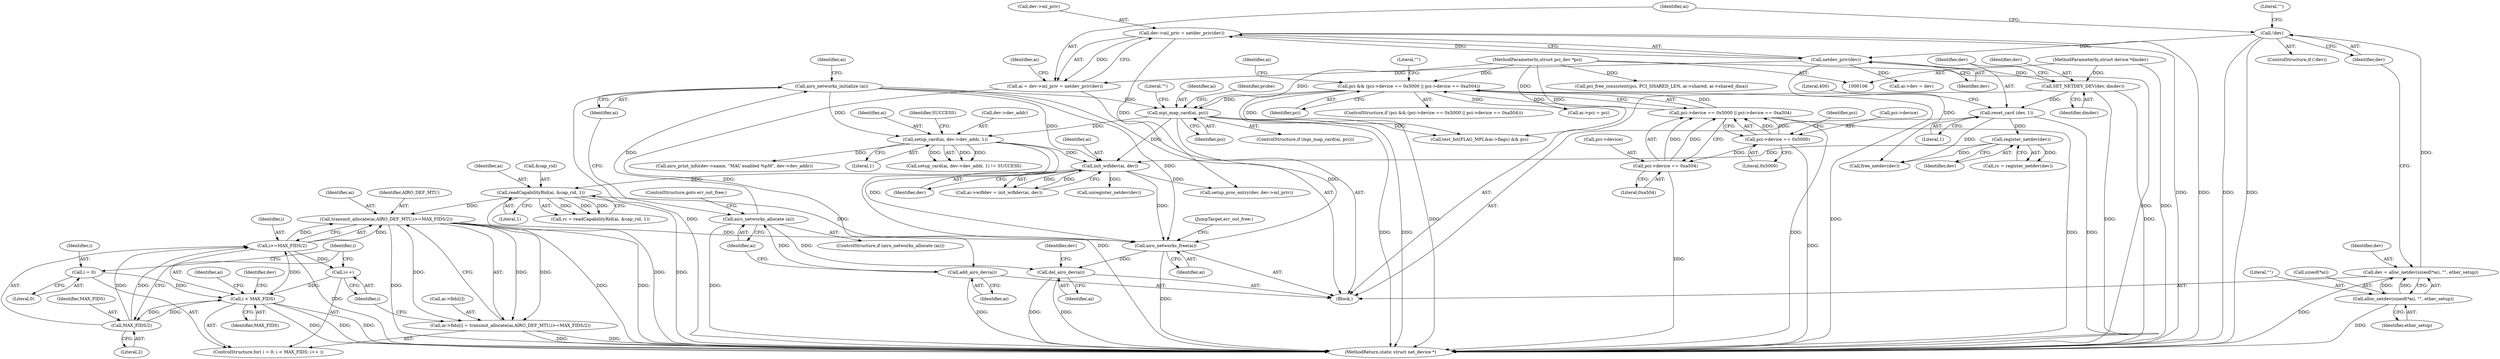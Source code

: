 digraph "0_linux_550fd08c2cebad61c548def135f67aba284c6162_7@API" {
"1000601" [label="(Call,transmit_allocate(ai,AIRO_DEF_MTU,i>=MAX_FIDS/2))"];
"1000419" [label="(Call,readCapabilityRid(ai, &cap_rid, 1))"];
"1000408" [label="(Call,init_wifidev(ai, dev))"];
"1000334" [label="(Call,mpi_map_card(ai, pci))"];
"1000228" [label="(Call,airo_networks_initialize (ai))"];
"1000225" [label="(Call,airo_networks_allocate (ai))"];
"1000222" [label="(Call,add_airo_dev(ai))"];
"1000135" [label="(Call,ai = dev->ml_priv = netdev_priv(dev))"];
"1000137" [label="(Call,dev->ml_priv = netdev_priv(dev))"];
"1000141" [label="(Call,netdev_priv(dev))"];
"1000127" [label="(Call,!dev)"];
"1000118" [label="(Call,dev = alloc_netdev(sizeof(*ai), \"\", ether_setup))"];
"1000120" [label="(Call,alloc_netdev(sizeof(*ai), \"\", ether_setup))"];
"1000110" [label="(MethodParameterIn,struct pci_dev *pci)"];
"1000166" [label="(Call,pci && (pci->device == 0x5000 || pci->device == 0xa504))"];
"1000168" [label="(Call,pci->device == 0x5000 || pci->device == 0xa504)"];
"1000169" [label="(Call,pci->device == 0x5000)"];
"1000174" [label="(Call,pci->device == 0xa504)"];
"1000347" [label="(Call,setup_card(ai, dev->dev_addr, 1))"];
"1000393" [label="(Call,register_netdev(dev))"];
"1000297" [label="(Call,reset_card (dev, 1))"];
"1000294" [label="(Call,SET_NETDEV_DEV(dev, dmdev))"];
"1000111" [label="(MethodParameterIn,struct device *dmdev)"];
"1000604" [label="(Call,i>=MAX_FIDS/2)"];
"1000590" [label="(Call,i < MAX_FIDS)"];
"1000587" [label="(Call,i = 0)"];
"1000593" [label="(Call,i++)"];
"1000606" [label="(Call,MAX_FIDS/2)"];
"1000595" [label="(Call,ai->fids[i] = transmit_allocate(ai,AIRO_DEF_MTU,i>=MAX_FIDS/2))"];
"1000674" [label="(Call,airo_networks_free(ai))"];
"1000677" [label="(Call,del_airo_dev(ai))"];
"1000124" [label="(Literal,\"\")"];
"1000131" [label="(Literal,\"\")"];
"1000174" [label="(Call,pci->device == 0xa504)"];
"1000336" [label="(Identifier,pci)"];
"1000138" [label="(Call,dev->ml_priv)"];
"1000296" [label="(Identifier,dmdev)"];
"1000173" [label="(Literal,0x5000)"];
"1000591" [label="(Identifier,i)"];
"1000393" [label="(Call,register_netdev(dev))"];
"1000226" [label="(Identifier,ai)"];
"1000678" [label="(Identifier,ai)"];
"1000598" [label="(Identifier,ai)"];
"1000118" [label="(Call,dev = alloc_netdev(sizeof(*ai), \"\", ether_setup))"];
"1000423" [label="(Literal,1)"];
"1000608" [label="(Literal,2)"];
"1000227" [label="(ControlStructure,goto err_out_free;)"];
"1000333" [label="(ControlStructure,if (mpi_map_card(ai, pci)))"];
"1000404" [label="(Call,ai->wifidev = init_wifidev(ai, dev))"];
"1000683" [label="(MethodReturn,static struct net_device *)"];
"1000346" [label="(Call,setup_card(ai, dev->dev_addr, 1) != SUCCESS)"];
"1000408" [label="(Call,init_wifidev(ai, dev))"];
"1000590" [label="(Call,i < MAX_FIDS)"];
"1000125" [label="(Identifier,ether_setup)"];
"1000353" [label="(Identifier,SUCCESS)"];
"1000586" [label="(ControlStructure,for( i = 0; i < MAX_FIDS; i++ ))"];
"1000594" [label="(Identifier,i)"];
"1000301" [label="(Literal,400)"];
"1000421" [label="(Call,&cap_rid)"];
"1000160" [label="(Call,ai->dev = dev)"];
"1000409" [label="(Identifier,ai)"];
"1000394" [label="(Identifier,dev)"];
"1000298" [label="(Identifier,dev)"];
"1000120" [label="(Call,alloc_netdev(sizeof(*ai), \"\", ether_setup))"];
"1000169" [label="(Call,pci->device == 0x5000)"];
"1000297" [label="(Call,reset_card (dev, 1))"];
"1000334" [label="(Call,mpi_map_card(ai, pci))"];
"1000167" [label="(Identifier,pci)"];
"1000136" [label="(Identifier,ai)"];
"1000595" [label="(Call,ai->fids[i] = transmit_allocate(ai,AIRO_DEF_MTU,i>=MAX_FIDS/2))"];
"1000589" [label="(Literal,0)"];
"1000181" [label="(Literal,\"\")"];
"1000110" [label="(MethodParameterIn,struct pci_dev *pci)"];
"1000343" [label="(Identifier,probe)"];
"1000347" [label="(Call,setup_card(ai, dev->dev_addr, 1))"];
"1000339" [label="(Literal,\"\")"];
"1000142" [label="(Identifier,dev)"];
"1000349" [label="(Call,dev->dev_addr)"];
"1000568" [label="(Call,airo_print_info(dev->name, \"MAC enabled %pM\", dev->dev_addr))"];
"1000225" [label="(Call,airo_networks_allocate (ai))"];
"1000127" [label="(Call,!dev)"];
"1000335" [label="(Identifier,ai)"];
"1000299" [label="(Literal,1)"];
"1000603" [label="(Identifier,AIRO_DEF_MTU)"];
"1000141" [label="(Call,netdev_priv(dev))"];
"1000611" [label="(Call,setup_proc_entry(dev, dev->ml_priv))"];
"1000679" [label="(Call,free_netdev(dev))"];
"1000229" [label="(Identifier,ai)"];
"1000592" [label="(Identifier,MAX_FIDS)"];
"1000596" [label="(Call,ai->fids[i])"];
"1000223" [label="(Identifier,ai)"];
"1000224" [label="(ControlStructure,if (airo_networks_allocate (ai)))"];
"1000677" [label="(Call,del_airo_dev(ai))"];
"1000630" [label="(Call,unregister_netdev(dev))"];
"1000170" [label="(Call,pci->device)"];
"1000128" [label="(Identifier,dev)"];
"1000112" [label="(Block,)"];
"1000587" [label="(Call,i = 0)"];
"1000612" [label="(Identifier,dev)"];
"1000111" [label="(MethodParameterIn,struct device *dmdev)"];
"1000643" [label="(Call,pci_free_consistent(pci, PCI_SHARED_LEN, ai->shared, ai->shared_dma))"];
"1000165" [label="(ControlStructure,if (pci && (pci->device == 0x5000 || pci->device == 0xa504)))"];
"1000233" [label="(Identifier,ai)"];
"1000604" [label="(Call,i>=MAX_FIDS/2)"];
"1000166" [label="(Call,pci && (pci->device == 0x5000 || pci->device == 0xa504))"];
"1000417" [label="(Call,rc = readCapabilityRid(ai, &cap_rid, 1))"];
"1000675" [label="(Identifier,ai)"];
"1000207" [label="(Call,ai->pci = pci)"];
"1000294" [label="(Call,SET_NETDEV_DEV(dev, dmdev))"];
"1000178" [label="(Literal,0xa504)"];
"1000420" [label="(Identifier,ai)"];
"1000119" [label="(Identifier,dev)"];
"1000605" [label="(Identifier,i)"];
"1000602" [label="(Identifier,ai)"];
"1000175" [label="(Call,pci->device)"];
"1000228" [label="(Call,airo_networks_initialize (ai))"];
"1000680" [label="(Identifier,dev)"];
"1000634" [label="(Call,test_bit(FLAG_MPI,&ai->flags) && pci)"];
"1000588" [label="(Identifier,i)"];
"1000192" [label="(Identifier,ai)"];
"1000176" [label="(Identifier,pci)"];
"1000137" [label="(Call,dev->ml_priv = netdev_priv(dev))"];
"1000676" [label="(JumpTarget,err_out_free:)"];
"1000606" [label="(Call,MAX_FIDS/2)"];
"1000410" [label="(Identifier,dev)"];
"1000222" [label="(Call,add_airo_dev(ai))"];
"1000352" [label="(Literal,1)"];
"1000391" [label="(Call,rc = register_netdev(dev))"];
"1000607" [label="(Identifier,MAX_FIDS)"];
"1000121" [label="(Call,sizeof(*ai))"];
"1000674" [label="(Call,airo_networks_free(ai))"];
"1000295" [label="(Identifier,dev)"];
"1000348" [label="(Identifier,ai)"];
"1000419" [label="(Call,readCapabilityRid(ai, &cap_rid, 1))"];
"1000168" [label="(Call,pci->device == 0x5000 || pci->device == 0xa504)"];
"1000135" [label="(Call,ai = dev->ml_priv = netdev_priv(dev))"];
"1000593" [label="(Call,i++)"];
"1000601" [label="(Call,transmit_allocate(ai,AIRO_DEF_MTU,i>=MAX_FIDS/2))"];
"1000126" [label="(ControlStructure,if (!dev))"];
"1000145" [label="(Identifier,ai)"];
"1000601" -> "1000595"  [label="AST: "];
"1000601" -> "1000604"  [label="CFG: "];
"1000602" -> "1000601"  [label="AST: "];
"1000603" -> "1000601"  [label="AST: "];
"1000604" -> "1000601"  [label="AST: "];
"1000595" -> "1000601"  [label="CFG: "];
"1000601" -> "1000683"  [label="DDG: "];
"1000601" -> "1000683"  [label="DDG: "];
"1000601" -> "1000683"  [label="DDG: "];
"1000601" -> "1000595"  [label="DDG: "];
"1000601" -> "1000595"  [label="DDG: "];
"1000601" -> "1000595"  [label="DDG: "];
"1000419" -> "1000601"  [label="DDG: "];
"1000604" -> "1000601"  [label="DDG: "];
"1000604" -> "1000601"  [label="DDG: "];
"1000601" -> "1000674"  [label="DDG: "];
"1000419" -> "1000417"  [label="AST: "];
"1000419" -> "1000423"  [label="CFG: "];
"1000420" -> "1000419"  [label="AST: "];
"1000421" -> "1000419"  [label="AST: "];
"1000423" -> "1000419"  [label="AST: "];
"1000417" -> "1000419"  [label="CFG: "];
"1000419" -> "1000683"  [label="DDG: "];
"1000419" -> "1000683"  [label="DDG: "];
"1000419" -> "1000417"  [label="DDG: "];
"1000419" -> "1000417"  [label="DDG: "];
"1000419" -> "1000417"  [label="DDG: "];
"1000408" -> "1000419"  [label="DDG: "];
"1000419" -> "1000674"  [label="DDG: "];
"1000408" -> "1000404"  [label="AST: "];
"1000408" -> "1000410"  [label="CFG: "];
"1000409" -> "1000408"  [label="AST: "];
"1000410" -> "1000408"  [label="AST: "];
"1000404" -> "1000408"  [label="CFG: "];
"1000408" -> "1000404"  [label="DDG: "];
"1000408" -> "1000404"  [label="DDG: "];
"1000334" -> "1000408"  [label="DDG: "];
"1000228" -> "1000408"  [label="DDG: "];
"1000347" -> "1000408"  [label="DDG: "];
"1000393" -> "1000408"  [label="DDG: "];
"1000408" -> "1000611"  [label="DDG: "];
"1000408" -> "1000630"  [label="DDG: "];
"1000408" -> "1000674"  [label="DDG: "];
"1000334" -> "1000333"  [label="AST: "];
"1000334" -> "1000336"  [label="CFG: "];
"1000335" -> "1000334"  [label="AST: "];
"1000336" -> "1000334"  [label="AST: "];
"1000339" -> "1000334"  [label="CFG: "];
"1000343" -> "1000334"  [label="CFG: "];
"1000334" -> "1000683"  [label="DDG: "];
"1000334" -> "1000683"  [label="DDG: "];
"1000228" -> "1000334"  [label="DDG: "];
"1000110" -> "1000334"  [label="DDG: "];
"1000166" -> "1000334"  [label="DDG: "];
"1000334" -> "1000347"  [label="DDG: "];
"1000334" -> "1000634"  [label="DDG: "];
"1000334" -> "1000674"  [label="DDG: "];
"1000228" -> "1000112"  [label="AST: "];
"1000228" -> "1000229"  [label="CFG: "];
"1000229" -> "1000228"  [label="AST: "];
"1000233" -> "1000228"  [label="CFG: "];
"1000228" -> "1000683"  [label="DDG: "];
"1000225" -> "1000228"  [label="DDG: "];
"1000228" -> "1000347"  [label="DDG: "];
"1000228" -> "1000674"  [label="DDG: "];
"1000225" -> "1000224"  [label="AST: "];
"1000225" -> "1000226"  [label="CFG: "];
"1000226" -> "1000225"  [label="AST: "];
"1000227" -> "1000225"  [label="CFG: "];
"1000229" -> "1000225"  [label="CFG: "];
"1000225" -> "1000683"  [label="DDG: "];
"1000222" -> "1000225"  [label="DDG: "];
"1000225" -> "1000677"  [label="DDG: "];
"1000222" -> "1000112"  [label="AST: "];
"1000222" -> "1000223"  [label="CFG: "];
"1000223" -> "1000222"  [label="AST: "];
"1000226" -> "1000222"  [label="CFG: "];
"1000222" -> "1000683"  [label="DDG: "];
"1000135" -> "1000222"  [label="DDG: "];
"1000135" -> "1000112"  [label="AST: "];
"1000135" -> "1000137"  [label="CFG: "];
"1000136" -> "1000135"  [label="AST: "];
"1000137" -> "1000135"  [label="AST: "];
"1000145" -> "1000135"  [label="CFG: "];
"1000137" -> "1000135"  [label="DDG: "];
"1000141" -> "1000135"  [label="DDG: "];
"1000137" -> "1000141"  [label="CFG: "];
"1000138" -> "1000137"  [label="AST: "];
"1000141" -> "1000137"  [label="AST: "];
"1000137" -> "1000683"  [label="DDG: "];
"1000137" -> "1000683"  [label="DDG: "];
"1000141" -> "1000137"  [label="DDG: "];
"1000137" -> "1000611"  [label="DDG: "];
"1000141" -> "1000142"  [label="CFG: "];
"1000142" -> "1000141"  [label="AST: "];
"1000127" -> "1000141"  [label="DDG: "];
"1000141" -> "1000160"  [label="DDG: "];
"1000141" -> "1000294"  [label="DDG: "];
"1000141" -> "1000679"  [label="DDG: "];
"1000127" -> "1000126"  [label="AST: "];
"1000127" -> "1000128"  [label="CFG: "];
"1000128" -> "1000127"  [label="AST: "];
"1000131" -> "1000127"  [label="CFG: "];
"1000136" -> "1000127"  [label="CFG: "];
"1000127" -> "1000683"  [label="DDG: "];
"1000127" -> "1000683"  [label="DDG: "];
"1000118" -> "1000127"  [label="DDG: "];
"1000118" -> "1000112"  [label="AST: "];
"1000118" -> "1000120"  [label="CFG: "];
"1000119" -> "1000118"  [label="AST: "];
"1000120" -> "1000118"  [label="AST: "];
"1000128" -> "1000118"  [label="CFG: "];
"1000118" -> "1000683"  [label="DDG: "];
"1000120" -> "1000118"  [label="DDG: "];
"1000120" -> "1000118"  [label="DDG: "];
"1000120" -> "1000125"  [label="CFG: "];
"1000121" -> "1000120"  [label="AST: "];
"1000124" -> "1000120"  [label="AST: "];
"1000125" -> "1000120"  [label="AST: "];
"1000120" -> "1000683"  [label="DDG: "];
"1000110" -> "1000106"  [label="AST: "];
"1000110" -> "1000683"  [label="DDG: "];
"1000110" -> "1000166"  [label="DDG: "];
"1000110" -> "1000207"  [label="DDG: "];
"1000110" -> "1000634"  [label="DDG: "];
"1000110" -> "1000643"  [label="DDG: "];
"1000166" -> "1000165"  [label="AST: "];
"1000166" -> "1000167"  [label="CFG: "];
"1000166" -> "1000168"  [label="CFG: "];
"1000167" -> "1000166"  [label="AST: "];
"1000168" -> "1000166"  [label="AST: "];
"1000181" -> "1000166"  [label="CFG: "];
"1000192" -> "1000166"  [label="CFG: "];
"1000166" -> "1000683"  [label="DDG: "];
"1000166" -> "1000683"  [label="DDG: "];
"1000168" -> "1000166"  [label="DDG: "];
"1000168" -> "1000166"  [label="DDG: "];
"1000166" -> "1000207"  [label="DDG: "];
"1000166" -> "1000634"  [label="DDG: "];
"1000168" -> "1000169"  [label="CFG: "];
"1000168" -> "1000174"  [label="CFG: "];
"1000169" -> "1000168"  [label="AST: "];
"1000174" -> "1000168"  [label="AST: "];
"1000168" -> "1000683"  [label="DDG: "];
"1000168" -> "1000683"  [label="DDG: "];
"1000169" -> "1000168"  [label="DDG: "];
"1000169" -> "1000168"  [label="DDG: "];
"1000174" -> "1000168"  [label="DDG: "];
"1000174" -> "1000168"  [label="DDG: "];
"1000169" -> "1000173"  [label="CFG: "];
"1000170" -> "1000169"  [label="AST: "];
"1000173" -> "1000169"  [label="AST: "];
"1000176" -> "1000169"  [label="CFG: "];
"1000169" -> "1000683"  [label="DDG: "];
"1000169" -> "1000174"  [label="DDG: "];
"1000174" -> "1000178"  [label="CFG: "];
"1000175" -> "1000174"  [label="AST: "];
"1000178" -> "1000174"  [label="AST: "];
"1000174" -> "1000683"  [label="DDG: "];
"1000347" -> "1000346"  [label="AST: "];
"1000347" -> "1000352"  [label="CFG: "];
"1000348" -> "1000347"  [label="AST: "];
"1000349" -> "1000347"  [label="AST: "];
"1000352" -> "1000347"  [label="AST: "];
"1000353" -> "1000347"  [label="CFG: "];
"1000347" -> "1000683"  [label="DDG: "];
"1000347" -> "1000346"  [label="DDG: "];
"1000347" -> "1000346"  [label="DDG: "];
"1000347" -> "1000346"  [label="DDG: "];
"1000347" -> "1000568"  [label="DDG: "];
"1000347" -> "1000674"  [label="DDG: "];
"1000393" -> "1000391"  [label="AST: "];
"1000393" -> "1000394"  [label="CFG: "];
"1000394" -> "1000393"  [label="AST: "];
"1000391" -> "1000393"  [label="CFG: "];
"1000393" -> "1000391"  [label="DDG: "];
"1000297" -> "1000393"  [label="DDG: "];
"1000393" -> "1000679"  [label="DDG: "];
"1000297" -> "1000112"  [label="AST: "];
"1000297" -> "1000299"  [label="CFG: "];
"1000298" -> "1000297"  [label="AST: "];
"1000299" -> "1000297"  [label="AST: "];
"1000301" -> "1000297"  [label="CFG: "];
"1000297" -> "1000683"  [label="DDG: "];
"1000294" -> "1000297"  [label="DDG: "];
"1000297" -> "1000679"  [label="DDG: "];
"1000294" -> "1000112"  [label="AST: "];
"1000294" -> "1000296"  [label="CFG: "];
"1000295" -> "1000294"  [label="AST: "];
"1000296" -> "1000294"  [label="AST: "];
"1000298" -> "1000294"  [label="CFG: "];
"1000294" -> "1000683"  [label="DDG: "];
"1000294" -> "1000683"  [label="DDG: "];
"1000111" -> "1000294"  [label="DDG: "];
"1000111" -> "1000106"  [label="AST: "];
"1000111" -> "1000683"  [label="DDG: "];
"1000604" -> "1000606"  [label="CFG: "];
"1000605" -> "1000604"  [label="AST: "];
"1000606" -> "1000604"  [label="AST: "];
"1000604" -> "1000683"  [label="DDG: "];
"1000604" -> "1000593"  [label="DDG: "];
"1000590" -> "1000604"  [label="DDG: "];
"1000606" -> "1000604"  [label="DDG: "];
"1000606" -> "1000604"  [label="DDG: "];
"1000590" -> "1000586"  [label="AST: "];
"1000590" -> "1000592"  [label="CFG: "];
"1000591" -> "1000590"  [label="AST: "];
"1000592" -> "1000590"  [label="AST: "];
"1000598" -> "1000590"  [label="CFG: "];
"1000612" -> "1000590"  [label="CFG: "];
"1000590" -> "1000683"  [label="DDG: "];
"1000590" -> "1000683"  [label="DDG: "];
"1000590" -> "1000683"  [label="DDG: "];
"1000587" -> "1000590"  [label="DDG: "];
"1000593" -> "1000590"  [label="DDG: "];
"1000606" -> "1000590"  [label="DDG: "];
"1000590" -> "1000606"  [label="DDG: "];
"1000587" -> "1000586"  [label="AST: "];
"1000587" -> "1000589"  [label="CFG: "];
"1000588" -> "1000587"  [label="AST: "];
"1000589" -> "1000587"  [label="AST: "];
"1000591" -> "1000587"  [label="CFG: "];
"1000593" -> "1000586"  [label="AST: "];
"1000593" -> "1000594"  [label="CFG: "];
"1000594" -> "1000593"  [label="AST: "];
"1000591" -> "1000593"  [label="CFG: "];
"1000606" -> "1000608"  [label="CFG: "];
"1000607" -> "1000606"  [label="AST: "];
"1000608" -> "1000606"  [label="AST: "];
"1000595" -> "1000586"  [label="AST: "];
"1000596" -> "1000595"  [label="AST: "];
"1000594" -> "1000595"  [label="CFG: "];
"1000595" -> "1000683"  [label="DDG: "];
"1000595" -> "1000683"  [label="DDG: "];
"1000674" -> "1000112"  [label="AST: "];
"1000674" -> "1000675"  [label="CFG: "];
"1000675" -> "1000674"  [label="AST: "];
"1000676" -> "1000674"  [label="CFG: "];
"1000674" -> "1000683"  [label="DDG: "];
"1000674" -> "1000677"  [label="DDG: "];
"1000677" -> "1000112"  [label="AST: "];
"1000677" -> "1000678"  [label="CFG: "];
"1000678" -> "1000677"  [label="AST: "];
"1000680" -> "1000677"  [label="CFG: "];
"1000677" -> "1000683"  [label="DDG: "];
"1000677" -> "1000683"  [label="DDG: "];
}
